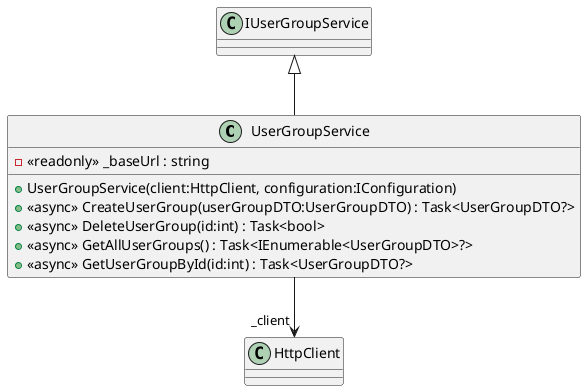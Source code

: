 @startuml
class UserGroupService {
    - <<readonly>> _baseUrl : string
    + UserGroupService(client:HttpClient, configuration:IConfiguration)
    + <<async>> CreateUserGroup(userGroupDTO:UserGroupDTO) : Task<UserGroupDTO?>
    + <<async>> DeleteUserGroup(id:int) : Task<bool>
    + <<async>> GetAllUserGroups() : Task<IEnumerable<UserGroupDTO>?>
    + <<async>> GetUserGroupById(id:int) : Task<UserGroupDTO?>
}
IUserGroupService <|-- UserGroupService
UserGroupService --> "_client" HttpClient
@enduml
